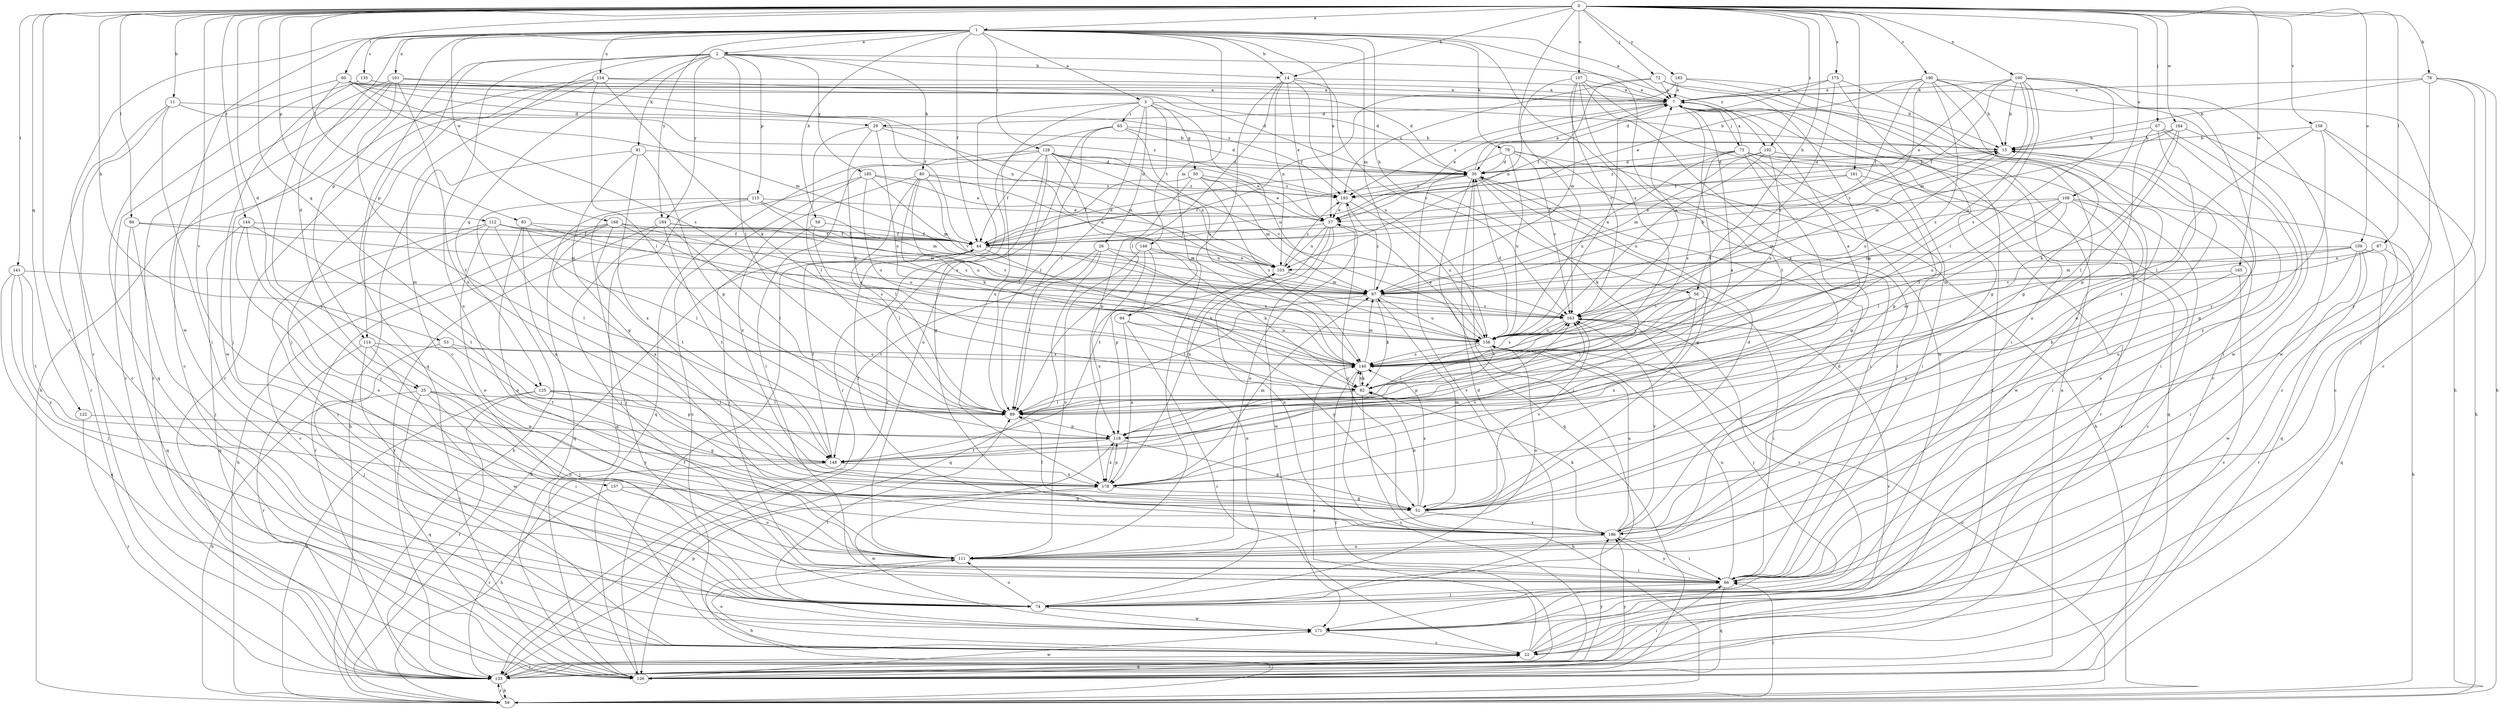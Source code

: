 strict digraph  {
0;
1;
2;
3;
7;
11;
14;
15;
22;
25;
26;
29;
30;
37;
44;
50;
51;
53;
56;
58;
59;
60;
65;
66;
67;
72;
73;
74;
78;
79;
80;
81;
82;
83;
86;
87;
89;
94;
97;
100;
101;
103;
107;
108;
109;
111;
112;
114;
115;
118;
122;
125;
126;
128;
133;
135;
140;
141;
144;
146;
148;
154;
156;
157;
158;
161;
163;
164;
165;
168;
171;
175;
178;
183;
184;
185;
186;
190;
192;
193;
0 -> 1  [label=a];
0 -> 11  [label=b];
0 -> 14  [label=b];
0 -> 22  [label=c];
0 -> 25  [label=d];
0 -> 53  [label=h];
0 -> 56  [label=h];
0 -> 60  [label=i];
0 -> 67  [label=j];
0 -> 72  [label=j];
0 -> 78  [label=k];
0 -> 83  [label=l];
0 -> 86  [label=l];
0 -> 87  [label=l];
0 -> 100  [label=n];
0 -> 107  [label=o];
0 -> 108  [label=o];
0 -> 109  [label=o];
0 -> 112  [label=p];
0 -> 122  [label=q];
0 -> 125  [label=q];
0 -> 141  [label=t];
0 -> 144  [label=t];
0 -> 157  [label=v];
0 -> 158  [label=v];
0 -> 161  [label=v];
0 -> 163  [label=v];
0 -> 164  [label=w];
0 -> 165  [label=w];
0 -> 175  [label=x];
0 -> 183  [label=y];
0 -> 190  [label=z];
0 -> 192  [label=z];
1 -> 2  [label=a];
1 -> 3  [label=a];
1 -> 7  [label=a];
1 -> 14  [label=b];
1 -> 25  [label=d];
1 -> 37  [label=e];
1 -> 44  [label=f];
1 -> 56  [label=h];
1 -> 58  [label=h];
1 -> 79  [label=k];
1 -> 94  [label=m];
1 -> 97  [label=m];
1 -> 101  [label=n];
1 -> 114  [label=p];
1 -> 128  [label=r];
1 -> 133  [label=r];
1 -> 135  [label=s];
1 -> 140  [label=s];
1 -> 154  [label=u];
1 -> 168  [label=w];
1 -> 171  [label=w];
1 -> 178  [label=x];
1 -> 184  [label=y];
2 -> 14  [label=b];
2 -> 22  [label=c];
2 -> 80  [label=k];
2 -> 81  [label=k];
2 -> 89  [label=l];
2 -> 111  [label=o];
2 -> 114  [label=p];
2 -> 115  [label=p];
2 -> 125  [label=q];
2 -> 126  [label=q];
2 -> 184  [label=y];
2 -> 185  [label=y];
2 -> 192  [label=z];
3 -> 15  [label=b];
3 -> 26  [label=d];
3 -> 50  [label=g];
3 -> 65  [label=i];
3 -> 89  [label=l];
3 -> 133  [label=r];
3 -> 146  [label=t];
3 -> 156  [label=u];
3 -> 178  [label=x];
7 -> 29  [label=d];
7 -> 37  [label=e];
7 -> 66  [label=i];
7 -> 73  [label=j];
7 -> 89  [label=l];
7 -> 133  [label=r];
7 -> 193  [label=z];
11 -> 22  [label=c];
11 -> 29  [label=d];
11 -> 66  [label=i];
11 -> 133  [label=r];
11 -> 193  [label=z];
14 -> 7  [label=a];
14 -> 37  [label=e];
14 -> 89  [label=l];
14 -> 103  [label=n];
14 -> 111  [label=o];
14 -> 156  [label=u];
14 -> 163  [label=v];
15 -> 30  [label=d];
15 -> 66  [label=i];
15 -> 111  [label=o];
15 -> 156  [label=u];
22 -> 7  [label=a];
22 -> 111  [label=o];
22 -> 126  [label=q];
22 -> 133  [label=r];
22 -> 140  [label=s];
22 -> 163  [label=v];
25 -> 59  [label=h];
25 -> 66  [label=i];
25 -> 89  [label=l];
25 -> 111  [label=o];
25 -> 126  [label=q];
25 -> 186  [label=y];
26 -> 89  [label=l];
26 -> 103  [label=n];
26 -> 126  [label=q];
26 -> 140  [label=s];
26 -> 148  [label=t];
29 -> 15  [label=b];
29 -> 82  [label=k];
29 -> 89  [label=l];
29 -> 97  [label=m];
29 -> 140  [label=s];
30 -> 7  [label=a];
30 -> 15  [label=b];
30 -> 44  [label=f];
30 -> 51  [label=g];
30 -> 74  [label=j];
30 -> 82  [label=k];
30 -> 126  [label=q];
30 -> 193  [label=z];
37 -> 44  [label=f];
37 -> 103  [label=n];
37 -> 148  [label=t];
37 -> 171  [label=w];
37 -> 178  [label=x];
37 -> 186  [label=y];
44 -> 30  [label=d];
44 -> 59  [label=h];
44 -> 82  [label=k];
44 -> 103  [label=n];
50 -> 37  [label=e];
50 -> 44  [label=f];
50 -> 97  [label=m];
50 -> 118  [label=p];
50 -> 140  [label=s];
50 -> 193  [label=z];
51 -> 30  [label=d];
51 -> 44  [label=f];
51 -> 82  [label=k];
51 -> 89  [label=l];
51 -> 97  [label=m];
51 -> 140  [label=s];
51 -> 163  [label=v];
51 -> 186  [label=y];
53 -> 74  [label=j];
53 -> 140  [label=s];
53 -> 148  [label=t];
56 -> 66  [label=i];
56 -> 89  [label=l];
56 -> 140  [label=s];
56 -> 163  [label=v];
56 -> 178  [label=x];
58 -> 44  [label=f];
58 -> 66  [label=i];
58 -> 89  [label=l];
59 -> 66  [label=i];
59 -> 133  [label=r];
59 -> 156  [label=u];
60 -> 7  [label=a];
60 -> 30  [label=d];
60 -> 44  [label=f];
60 -> 97  [label=m];
60 -> 126  [label=q];
60 -> 140  [label=s];
60 -> 186  [label=y];
60 -> 193  [label=z];
65 -> 15  [label=b];
65 -> 30  [label=d];
65 -> 89  [label=l];
65 -> 111  [label=o];
65 -> 133  [label=r];
65 -> 156  [label=u];
66 -> 74  [label=j];
66 -> 126  [label=q];
66 -> 156  [label=u];
66 -> 186  [label=y];
67 -> 15  [label=b];
67 -> 66  [label=i];
67 -> 118  [label=p];
67 -> 148  [label=t];
67 -> 186  [label=y];
72 -> 7  [label=a];
72 -> 44  [label=f];
72 -> 111  [label=o];
72 -> 118  [label=p];
72 -> 193  [label=z];
73 -> 7  [label=a];
73 -> 30  [label=d];
73 -> 51  [label=g];
73 -> 66  [label=i];
73 -> 126  [label=q];
73 -> 133  [label=r];
73 -> 140  [label=s];
73 -> 156  [label=u];
73 -> 171  [label=w];
73 -> 193  [label=z];
74 -> 30  [label=d];
74 -> 103  [label=n];
74 -> 111  [label=o];
74 -> 163  [label=v];
74 -> 171  [label=w];
78 -> 7  [label=a];
78 -> 15  [label=b];
78 -> 22  [label=c];
78 -> 59  [label=h];
78 -> 74  [label=j];
78 -> 186  [label=y];
79 -> 30  [label=d];
79 -> 59  [label=h];
79 -> 66  [label=i];
79 -> 74  [label=j];
79 -> 156  [label=u];
79 -> 163  [label=v];
80 -> 82  [label=k];
80 -> 89  [label=l];
80 -> 103  [label=n];
80 -> 140  [label=s];
80 -> 163  [label=v];
80 -> 178  [label=x];
80 -> 193  [label=z];
81 -> 30  [label=d];
81 -> 51  [label=g];
81 -> 59  [label=h];
81 -> 118  [label=p];
81 -> 178  [label=x];
82 -> 7  [label=a];
82 -> 59  [label=h];
82 -> 89  [label=l];
82 -> 140  [label=s];
82 -> 163  [label=v];
83 -> 44  [label=f];
83 -> 89  [label=l];
83 -> 111  [label=o];
83 -> 156  [label=u];
83 -> 178  [label=x];
86 -> 44  [label=f];
86 -> 74  [label=j];
86 -> 97  [label=m];
86 -> 126  [label=q];
87 -> 59  [label=h];
87 -> 103  [label=n];
87 -> 140  [label=s];
89 -> 118  [label=p];
94 -> 22  [label=c];
94 -> 51  [label=g];
94 -> 156  [label=u];
94 -> 178  [label=x];
97 -> 15  [label=b];
97 -> 82  [label=k];
97 -> 89  [label=l];
97 -> 156  [label=u];
97 -> 163  [label=v];
97 -> 193  [label=z];
100 -> 7  [label=a];
100 -> 15  [label=b];
100 -> 37  [label=e];
100 -> 44  [label=f];
100 -> 89  [label=l];
100 -> 97  [label=m];
100 -> 140  [label=s];
100 -> 156  [label=u];
100 -> 171  [label=w];
100 -> 186  [label=y];
101 -> 7  [label=a];
101 -> 22  [label=c];
101 -> 74  [label=j];
101 -> 103  [label=n];
101 -> 133  [label=r];
101 -> 148  [label=t];
101 -> 178  [label=x];
103 -> 97  [label=m];
103 -> 193  [label=z];
107 -> 7  [label=a];
107 -> 97  [label=m];
107 -> 103  [label=n];
107 -> 148  [label=t];
107 -> 163  [label=v];
107 -> 171  [label=w];
107 -> 186  [label=y];
108 -> 22  [label=c];
108 -> 37  [label=e];
108 -> 66  [label=i];
108 -> 89  [label=l];
108 -> 97  [label=m];
108 -> 126  [label=q];
108 -> 140  [label=s];
108 -> 156  [label=u];
109 -> 66  [label=i];
109 -> 97  [label=m];
109 -> 103  [label=n];
109 -> 126  [label=q];
109 -> 133  [label=r];
109 -> 163  [label=v];
109 -> 171  [label=w];
111 -> 30  [label=d];
111 -> 59  [label=h];
111 -> 66  [label=i];
112 -> 22  [label=c];
112 -> 44  [label=f];
112 -> 74  [label=j];
112 -> 89  [label=l];
112 -> 97  [label=m];
112 -> 111  [label=o];
112 -> 163  [label=v];
114 -> 22  [label=c];
114 -> 74  [label=j];
114 -> 133  [label=r];
114 -> 140  [label=s];
114 -> 171  [label=w];
115 -> 37  [label=e];
115 -> 59  [label=h];
115 -> 74  [label=j];
115 -> 97  [label=m];
115 -> 126  [label=q];
115 -> 156  [label=u];
118 -> 7  [label=a];
118 -> 51  [label=g];
118 -> 148  [label=t];
118 -> 178  [label=x];
122 -> 118  [label=p];
122 -> 133  [label=r];
125 -> 51  [label=g];
125 -> 59  [label=h];
125 -> 89  [label=l];
125 -> 118  [label=p];
125 -> 133  [label=r];
126 -> 7  [label=a];
126 -> 22  [label=c];
126 -> 44  [label=f];
126 -> 171  [label=w];
126 -> 186  [label=y];
128 -> 30  [label=d];
128 -> 37  [label=e];
128 -> 44  [label=f];
128 -> 51  [label=g];
128 -> 66  [label=i];
128 -> 89  [label=l];
128 -> 103  [label=n];
128 -> 126  [label=q];
128 -> 140  [label=s];
128 -> 163  [label=v];
133 -> 59  [label=h];
133 -> 66  [label=i];
133 -> 118  [label=p];
133 -> 140  [label=s];
133 -> 186  [label=y];
135 -> 7  [label=a];
135 -> 30  [label=d];
135 -> 133  [label=r];
135 -> 171  [label=w];
140 -> 82  [label=k];
140 -> 97  [label=m];
140 -> 133  [label=r];
141 -> 74  [label=j];
141 -> 97  [label=m];
141 -> 126  [label=q];
141 -> 148  [label=t];
141 -> 186  [label=y];
144 -> 44  [label=f];
144 -> 111  [label=o];
144 -> 126  [label=q];
144 -> 148  [label=t];
144 -> 186  [label=y];
146 -> 82  [label=k];
146 -> 103  [label=n];
146 -> 111  [label=o];
146 -> 118  [label=p];
146 -> 178  [label=x];
148 -> 44  [label=f];
148 -> 59  [label=h];
148 -> 163  [label=v];
148 -> 178  [label=x];
154 -> 7  [label=a];
154 -> 30  [label=d];
154 -> 59  [label=h];
154 -> 74  [label=j];
154 -> 82  [label=k];
154 -> 89  [label=l];
154 -> 133  [label=r];
156 -> 7  [label=a];
156 -> 30  [label=d];
156 -> 37  [label=e];
156 -> 89  [label=l];
156 -> 111  [label=o];
156 -> 118  [label=p];
156 -> 140  [label=s];
157 -> 51  [label=g];
157 -> 111  [label=o];
157 -> 133  [label=r];
158 -> 15  [label=b];
158 -> 22  [label=c];
158 -> 51  [label=g];
158 -> 59  [label=h];
158 -> 89  [label=l];
161 -> 44  [label=f];
161 -> 118  [label=p];
161 -> 133  [label=r];
161 -> 193  [label=z];
163 -> 7  [label=a];
163 -> 74  [label=j];
163 -> 140  [label=s];
163 -> 156  [label=u];
164 -> 15  [label=b];
164 -> 22  [label=c];
164 -> 82  [label=k];
164 -> 89  [label=l];
164 -> 97  [label=m];
165 -> 22  [label=c];
165 -> 97  [label=m];
165 -> 178  [label=x];
168 -> 44  [label=f];
168 -> 59  [label=h];
168 -> 133  [label=r];
168 -> 140  [label=s];
168 -> 148  [label=t];
168 -> 156  [label=u];
168 -> 178  [label=x];
171 -> 22  [label=c];
171 -> 89  [label=l];
175 -> 7  [label=a];
175 -> 30  [label=d];
175 -> 51  [label=g];
175 -> 111  [label=o];
175 -> 156  [label=u];
178 -> 51  [label=g];
178 -> 97  [label=m];
178 -> 118  [label=p];
178 -> 163  [label=v];
178 -> 171  [label=w];
183 -> 7  [label=a];
183 -> 15  [label=b];
183 -> 44  [label=f];
183 -> 133  [label=r];
184 -> 44  [label=f];
184 -> 66  [label=i];
184 -> 89  [label=l];
184 -> 133  [label=r];
184 -> 148  [label=t];
184 -> 163  [label=v];
185 -> 22  [label=c];
185 -> 37  [label=e];
185 -> 97  [label=m];
185 -> 126  [label=q];
185 -> 140  [label=s];
185 -> 193  [label=z];
186 -> 15  [label=b];
186 -> 66  [label=i];
186 -> 82  [label=k];
186 -> 103  [label=n];
186 -> 111  [label=o];
186 -> 156  [label=u];
186 -> 163  [label=v];
190 -> 7  [label=a];
190 -> 15  [label=b];
190 -> 37  [label=e];
190 -> 44  [label=f];
190 -> 51  [label=g];
190 -> 59  [label=h];
190 -> 140  [label=s];
190 -> 163  [label=v];
190 -> 171  [label=w];
192 -> 30  [label=d];
192 -> 66  [label=i];
192 -> 97  [label=m];
192 -> 140  [label=s];
192 -> 156  [label=u];
193 -> 37  [label=e];
193 -> 111  [label=o];
193 -> 156  [label=u];
}
